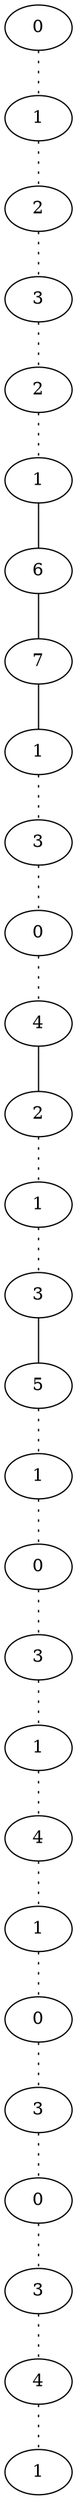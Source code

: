 graph {
a0[label=0];
a1[label=1];
a2[label=2];
a3[label=3];
a4[label=2];
a5[label=1];
a6[label=6];
a7[label=7];
a8[label=1];
a9[label=3];
a10[label=0];
a11[label=4];
a12[label=2];
a13[label=1];
a14[label=3];
a15[label=5];
a16[label=1];
a17[label=0];
a18[label=3];
a19[label=1];
a20[label=4];
a21[label=1];
a22[label=0];
a23[label=3];
a24[label=0];
a25[label=3];
a26[label=4];
a27[label=1];
a0 -- a1 [style=dotted];
a1 -- a2 [style=dotted];
a2 -- a3 [style=dotted];
a3 -- a4 [style=dotted];
a4 -- a5 [style=dotted];
a5 -- a6;
a6 -- a7;
a7 -- a8;
a8 -- a9 [style=dotted];
a9 -- a10 [style=dotted];
a10 -- a11 [style=dotted];
a11 -- a12;
a12 -- a13 [style=dotted];
a13 -- a14 [style=dotted];
a14 -- a15;
a15 -- a16 [style=dotted];
a16 -- a17 [style=dotted];
a17 -- a18 [style=dotted];
a18 -- a19 [style=dotted];
a19 -- a20 [style=dotted];
a20 -- a21 [style=dotted];
a21 -- a22 [style=dotted];
a22 -- a23 [style=dotted];
a23 -- a24 [style=dotted];
a24 -- a25 [style=dotted];
a25 -- a26 [style=dotted];
a26 -- a27 [style=dotted];
}
